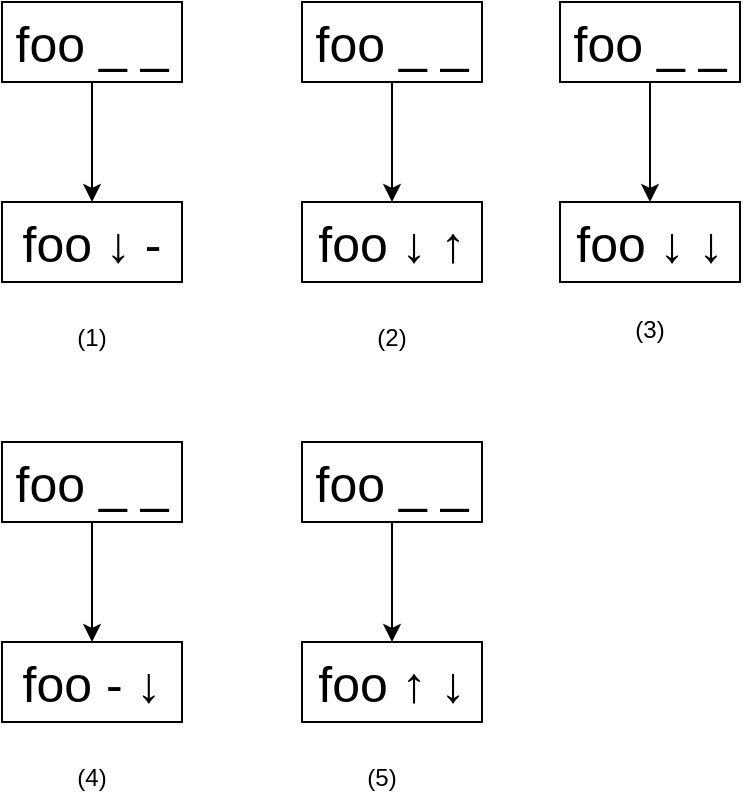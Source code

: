 <mxfile version="18.0.1" type="device"><diagram id="1Tt8hX2jjiSpvRYjdS0s" name="Page-1"><mxGraphModel dx="1422" dy="850" grid="1" gridSize="10" guides="1" tooltips="1" connect="1" arrows="1" fold="1" page="1" pageScale="1" pageWidth="827" pageHeight="1169" math="0" shadow="0"><root><mxCell id="0"/><mxCell id="1" parent="0"/><mxCell id="41GDM3-C7PyxfiVg4hlp-1" style="edgeStyle=none;rounded=0;orthogonalLoop=1;jettySize=auto;html=1;entryX=0.5;entryY=0;entryDx=0;entryDy=0;" parent="1" source="e1Ok-oC7eNezWRo3V-la-1" target="e1Ok-oC7eNezWRo3V-la-2" edge="1"><mxGeometry relative="1" as="geometry"/></mxCell><mxCell id="e1Ok-oC7eNezWRo3V-la-1" value="foo _ _" style="rounded=0;whiteSpace=wrap;html=1;fontSize=25;" parent="1" vertex="1"><mxGeometry x="90" y="160" width="90" height="40" as="geometry"/></mxCell><mxCell id="e1Ok-oC7eNezWRo3V-la-2" value="foo&amp;nbsp;↓&amp;nbsp;-" style="rounded=0;whiteSpace=wrap;html=1;fontSize=25;" parent="1" vertex="1"><mxGeometry x="90" y="260" width="90" height="40" as="geometry"/></mxCell><mxCell id="UKVlsYl6HnmlU8zLHc5A-1" style="edgeStyle=none;rounded=0;orthogonalLoop=1;jettySize=auto;html=1;entryX=0.5;entryY=0;entryDx=0;entryDy=0;" parent="1" source="UKVlsYl6HnmlU8zLHc5A-2" target="UKVlsYl6HnmlU8zLHc5A-3" edge="1"><mxGeometry relative="1" as="geometry"/></mxCell><mxCell id="UKVlsYl6HnmlU8zLHc5A-2" value="foo _ _" style="rounded=0;whiteSpace=wrap;html=1;fontSize=25;" parent="1" vertex="1"><mxGeometry x="369" y="160" width="90" height="40" as="geometry"/></mxCell><mxCell id="UKVlsYl6HnmlU8zLHc5A-3" value="foo ↓ ↓" style="rounded=0;whiteSpace=wrap;html=1;fontSize=25;" parent="1" vertex="1"><mxGeometry x="369" y="260" width="90" height="40" as="geometry"/></mxCell><mxCell id="UKVlsYl6HnmlU8zLHc5A-4" style="edgeStyle=none;rounded=0;orthogonalLoop=1;jettySize=auto;html=1;entryX=0.5;entryY=0;entryDx=0;entryDy=0;" parent="1" source="UKVlsYl6HnmlU8zLHc5A-5" target="UKVlsYl6HnmlU8zLHc5A-6" edge="1"><mxGeometry relative="1" as="geometry"/></mxCell><mxCell id="UKVlsYl6HnmlU8zLHc5A-5" value="foo _ _" style="rounded=0;whiteSpace=wrap;html=1;fontSize=25;" parent="1" vertex="1"><mxGeometry x="240" y="160" width="90" height="40" as="geometry"/></mxCell><mxCell id="UKVlsYl6HnmlU8zLHc5A-6" value="foo&amp;nbsp;↓&amp;nbsp;↑" style="rounded=0;whiteSpace=wrap;html=1;fontSize=25;" parent="1" vertex="1"><mxGeometry x="240" y="260" width="90" height="40" as="geometry"/></mxCell><mxCell id="UKVlsYl6HnmlU8zLHc5A-7" style="edgeStyle=none;rounded=0;orthogonalLoop=1;jettySize=auto;html=1;entryX=0.5;entryY=0;entryDx=0;entryDy=0;" parent="1" source="UKVlsYl6HnmlU8zLHc5A-8" target="UKVlsYl6HnmlU8zLHc5A-9" edge="1"><mxGeometry relative="1" as="geometry"/></mxCell><mxCell id="UKVlsYl6HnmlU8zLHc5A-8" value="foo _ _" style="rounded=0;whiteSpace=wrap;html=1;fontSize=25;" parent="1" vertex="1"><mxGeometry x="90" y="380" width="90" height="40" as="geometry"/></mxCell><mxCell id="UKVlsYl6HnmlU8zLHc5A-9" value="foo - ↓" style="rounded=0;whiteSpace=wrap;html=1;fontSize=25;" parent="1" vertex="1"><mxGeometry x="90" y="480" width="90" height="40" as="geometry"/></mxCell><mxCell id="UKVlsYl6HnmlU8zLHc5A-10" style="edgeStyle=none;rounded=0;orthogonalLoop=1;jettySize=auto;html=1;entryX=0.5;entryY=0;entryDx=0;entryDy=0;" parent="1" source="UKVlsYl6HnmlU8zLHc5A-11" target="UKVlsYl6HnmlU8zLHc5A-12" edge="1"><mxGeometry relative="1" as="geometry"/></mxCell><mxCell id="UKVlsYl6HnmlU8zLHc5A-11" value="foo _ _" style="rounded=0;whiteSpace=wrap;html=1;fontSize=25;" parent="1" vertex="1"><mxGeometry x="240" y="380" width="90" height="40" as="geometry"/></mxCell><mxCell id="UKVlsYl6HnmlU8zLHc5A-12" value="foo&amp;nbsp;↑ ↓" style="rounded=0;whiteSpace=wrap;html=1;fontSize=25;" parent="1" vertex="1"><mxGeometry x="240" y="480" width="90" height="40" as="geometry"/></mxCell><mxCell id="KUBBMDZ0MC39yYxx_ulK-1" value="(1)" style="text;html=1;strokeColor=none;fillColor=none;align=center;verticalAlign=middle;whiteSpace=wrap;rounded=0;" parent="1" vertex="1"><mxGeometry x="105" y="313" width="60" height="30" as="geometry"/></mxCell><mxCell id="KUBBMDZ0MC39yYxx_ulK-2" value="(2)" style="text;html=1;strokeColor=none;fillColor=none;align=center;verticalAlign=middle;whiteSpace=wrap;rounded=0;" parent="1" vertex="1"><mxGeometry x="255" y="313" width="60" height="30" as="geometry"/></mxCell><mxCell id="KUBBMDZ0MC39yYxx_ulK-3" value="(3)" style="text;html=1;strokeColor=none;fillColor=none;align=center;verticalAlign=middle;whiteSpace=wrap;rounded=0;" parent="1" vertex="1"><mxGeometry x="384" y="309" width="60" height="30" as="geometry"/></mxCell><mxCell id="KUBBMDZ0MC39yYxx_ulK-4" value="(4)" style="text;html=1;strokeColor=none;fillColor=none;align=center;verticalAlign=middle;whiteSpace=wrap;rounded=0;" parent="1" vertex="1"><mxGeometry x="105" y="533" width="60" height="30" as="geometry"/></mxCell><mxCell id="KUBBMDZ0MC39yYxx_ulK-5" value="(5)" style="text;html=1;strokeColor=none;fillColor=none;align=center;verticalAlign=middle;whiteSpace=wrap;rounded=0;" parent="1" vertex="1"><mxGeometry x="250" y="533" width="60" height="30" as="geometry"/></mxCell></root></mxGraphModel></diagram></mxfile>